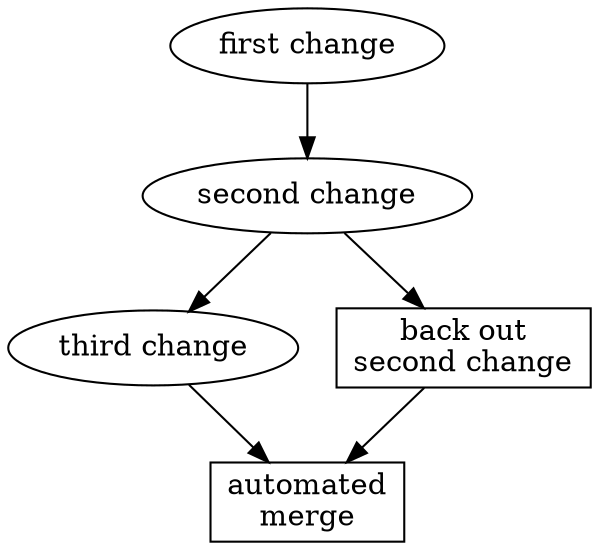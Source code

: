 digraph undo_non_tip {
	"first change" -> "second change";
	"second change" -> "third change";
	backout [label="back out\nsecond change", shape=box];
	"second change" -> backout;
	merge [label="automated\nmerge", shape=box];
	"third change" -> merge;
	backout -> merge;
}
